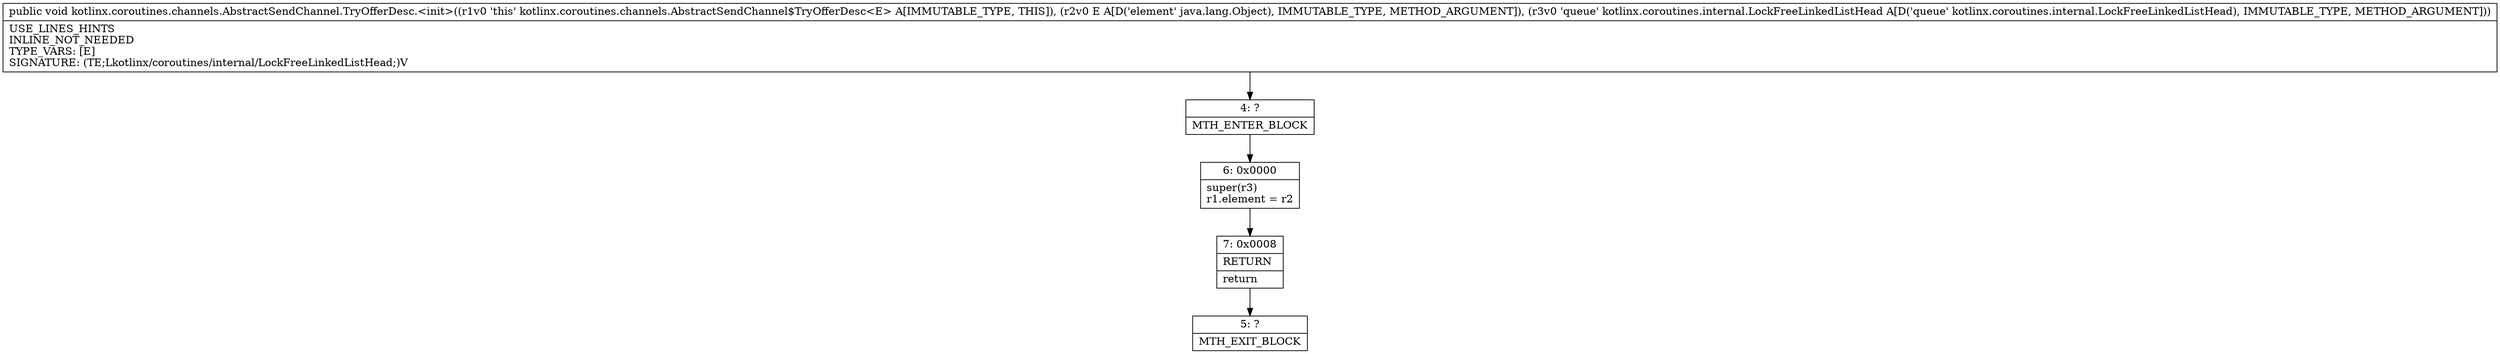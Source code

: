 digraph "CFG forkotlinx.coroutines.channels.AbstractSendChannel.TryOfferDesc.\<init\>(Ljava\/lang\/Object;Lkotlinx\/coroutines\/internal\/LockFreeLinkedListHead;)V" {
Node_4 [shape=record,label="{4\:\ ?|MTH_ENTER_BLOCK\l}"];
Node_6 [shape=record,label="{6\:\ 0x0000|super(r3)\lr1.element = r2\l}"];
Node_7 [shape=record,label="{7\:\ 0x0008|RETURN\l|return\l}"];
Node_5 [shape=record,label="{5\:\ ?|MTH_EXIT_BLOCK\l}"];
MethodNode[shape=record,label="{public void kotlinx.coroutines.channels.AbstractSendChannel.TryOfferDesc.\<init\>((r1v0 'this' kotlinx.coroutines.channels.AbstractSendChannel$TryOfferDesc\<E\> A[IMMUTABLE_TYPE, THIS]), (r2v0 E A[D('element' java.lang.Object), IMMUTABLE_TYPE, METHOD_ARGUMENT]), (r3v0 'queue' kotlinx.coroutines.internal.LockFreeLinkedListHead A[D('queue' kotlinx.coroutines.internal.LockFreeLinkedListHead), IMMUTABLE_TYPE, METHOD_ARGUMENT]))  | USE_LINES_HINTS\lINLINE_NOT_NEEDED\lTYPE_VARS: [E]\lSIGNATURE: (TE;Lkotlinx\/coroutines\/internal\/LockFreeLinkedListHead;)V\l}"];
MethodNode -> Node_4;Node_4 -> Node_6;
Node_6 -> Node_7;
Node_7 -> Node_5;
}

